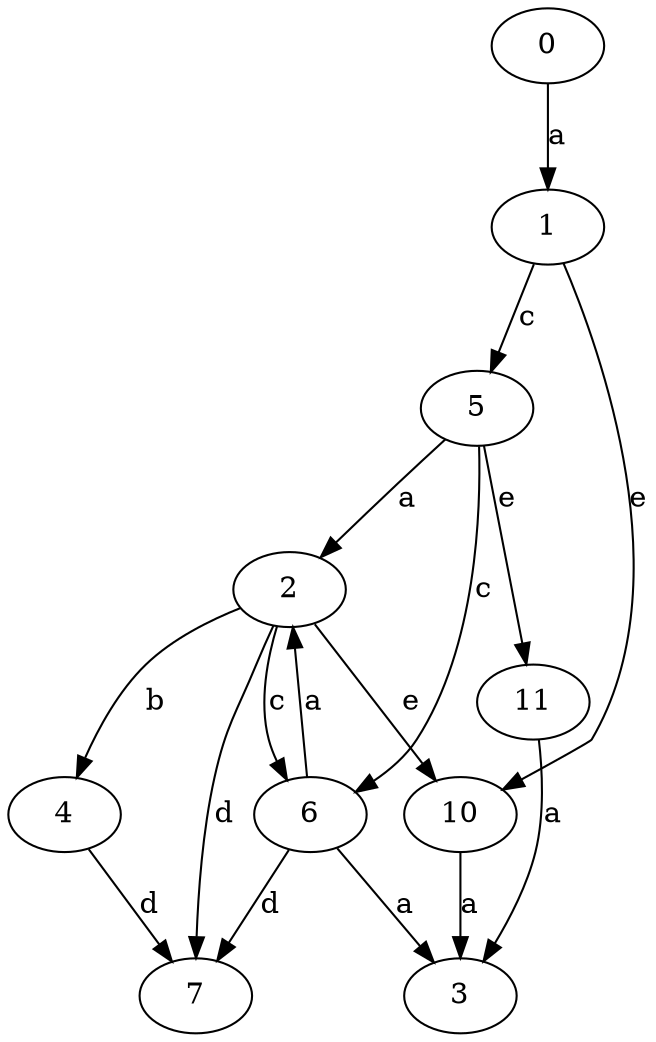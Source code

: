 strict digraph  {
1;
2;
3;
4;
5;
6;
0;
7;
10;
11;
1 -> 5  [label=c];
1 -> 10  [label=e];
2 -> 4  [label=b];
2 -> 6  [label=c];
2 -> 7  [label=d];
2 -> 10  [label=e];
4 -> 7  [label=d];
5 -> 2  [label=a];
5 -> 6  [label=c];
5 -> 11  [label=e];
6 -> 2  [label=a];
6 -> 3  [label=a];
6 -> 7  [label=d];
0 -> 1  [label=a];
10 -> 3  [label=a];
11 -> 3  [label=a];
}
